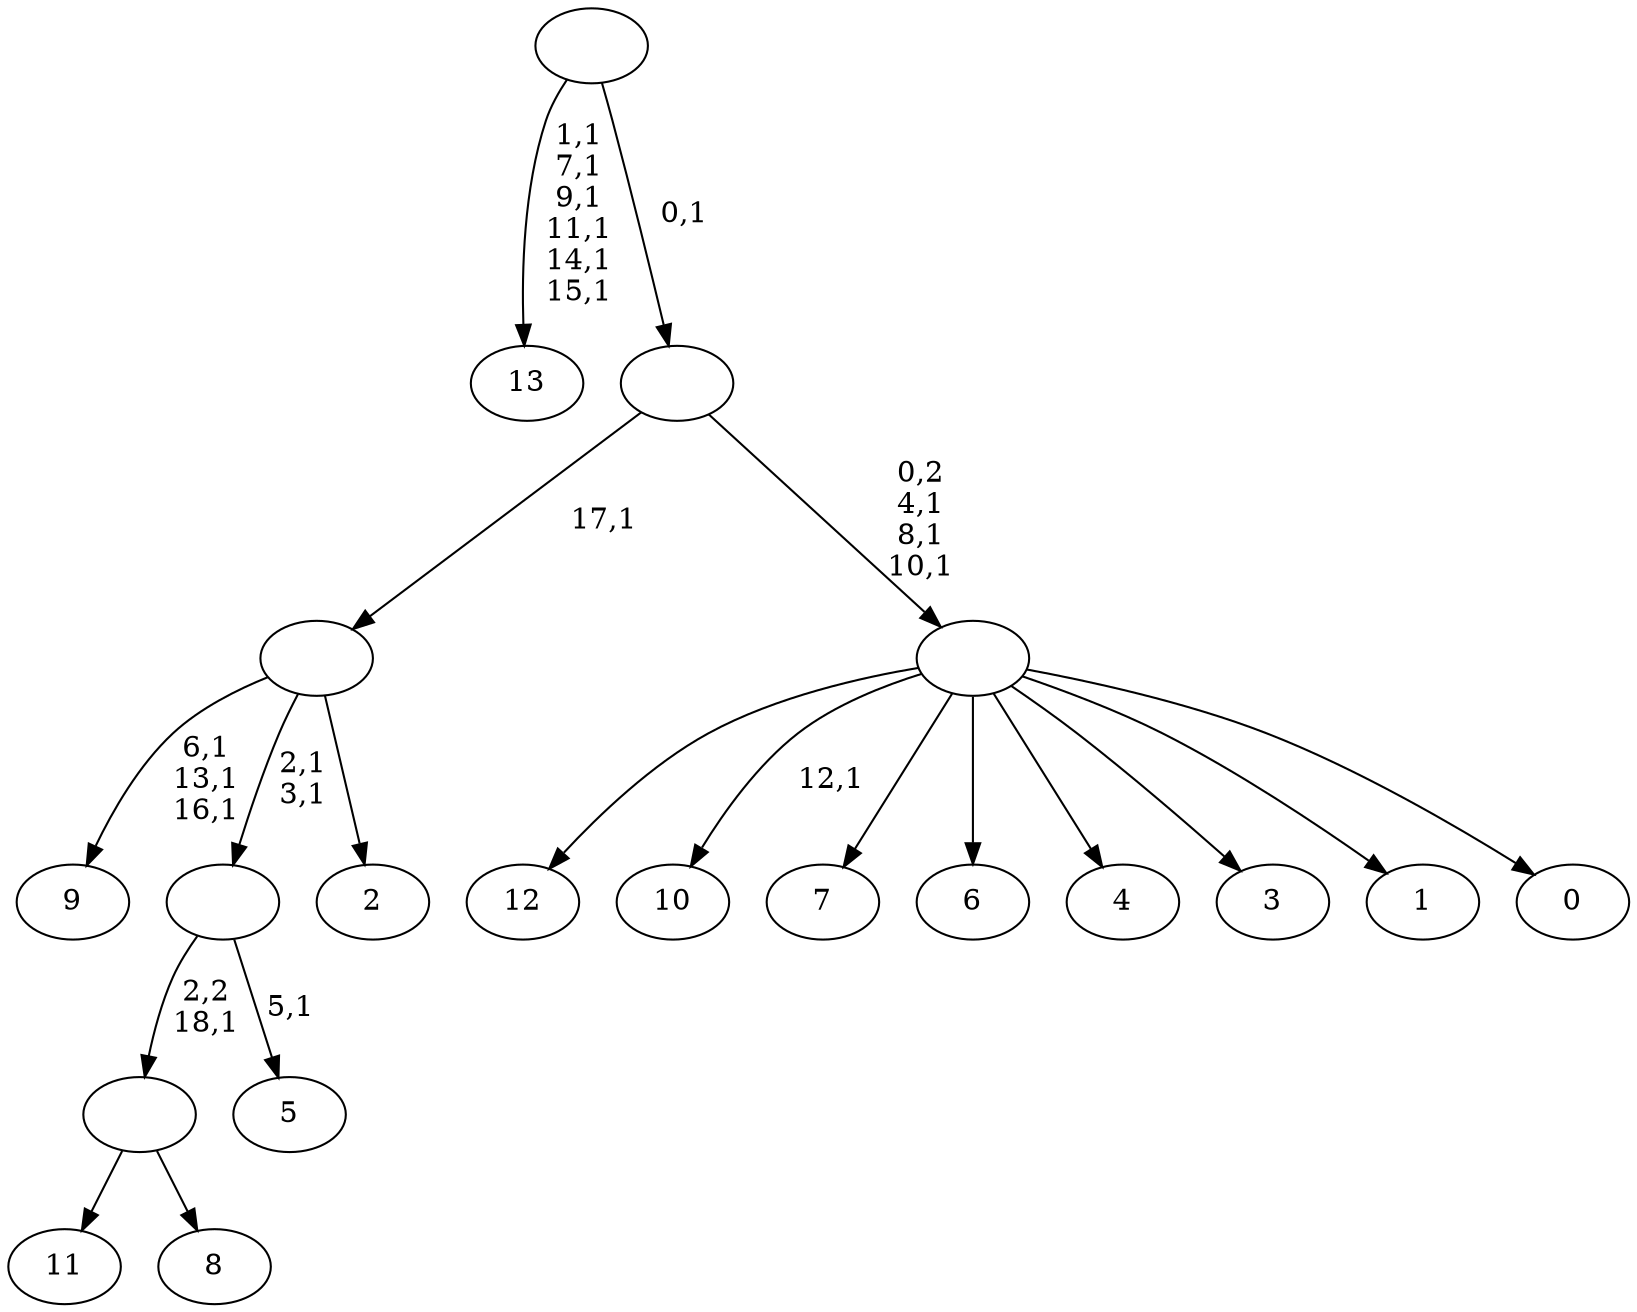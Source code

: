 digraph T {
	33 [label="13"]
	26 [label="12"]
	25 [label="11"]
	24 [label="10"]
	22 [label="9"]
	18 [label="8"]
	17 [label=""]
	16 [label="7"]
	15 [label="6"]
	14 [label="5"]
	12 [label=""]
	10 [label="4"]
	9 [label="3"]
	8 [label="2"]
	7 [label=""]
	6 [label="1"]
	5 [label="0"]
	4 [label=""]
	1 [label=""]
	0 [label=""]
	17 -> 25 [label=""]
	17 -> 18 [label=""]
	12 -> 14 [label="5,1"]
	12 -> 17 [label="2,2\n18,1"]
	7 -> 12 [label="2,1\n3,1"]
	7 -> 22 [label="6,1\n13,1\n16,1"]
	7 -> 8 [label=""]
	4 -> 24 [label="12,1"]
	4 -> 26 [label=""]
	4 -> 16 [label=""]
	4 -> 15 [label=""]
	4 -> 10 [label=""]
	4 -> 9 [label=""]
	4 -> 6 [label=""]
	4 -> 5 [label=""]
	1 -> 4 [label="0,2\n4,1\n8,1\n10,1"]
	1 -> 7 [label="17,1"]
	0 -> 33 [label="1,1\n7,1\n9,1\n11,1\n14,1\n15,1"]
	0 -> 1 [label="0,1"]
}
